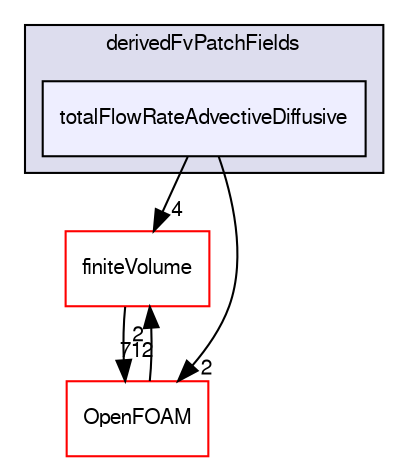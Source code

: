 digraph "src/turbulenceModels/compressible/turbulenceModel/derivedFvPatchFields/totalFlowRateAdvectiveDiffusive" {
  bgcolor=transparent;
  compound=true
  node [ fontsize="10", fontname="FreeSans"];
  edge [ labelfontsize="10", labelfontname="FreeSans"];
  subgraph clusterdir_8f6aa822d17729831179b3b352be3d81 {
    graph [ bgcolor="#ddddee", pencolor="black", label="derivedFvPatchFields" fontname="FreeSans", fontsize="10", URL="dir_8f6aa822d17729831179b3b352be3d81.html"]
  dir_f463c609a18951bffe606442b53a0356 [shape=box, label="totalFlowRateAdvectiveDiffusive", style="filled", fillcolor="#eeeeff", pencolor="black", URL="dir_f463c609a18951bffe606442b53a0356.html"];
  }
  dir_9bd15774b555cf7259a6fa18f99fe99b [shape=box label="finiteVolume" color="red" URL="dir_9bd15774b555cf7259a6fa18f99fe99b.html"];
  dir_c5473ff19b20e6ec4dfe5c310b3778a8 [shape=box label="OpenFOAM" color="red" URL="dir_c5473ff19b20e6ec4dfe5c310b3778a8.html"];
  dir_9bd15774b555cf7259a6fa18f99fe99b->dir_c5473ff19b20e6ec4dfe5c310b3778a8 [headlabel="712", labeldistance=1.5 headhref="dir_000749_001732.html"];
  dir_f463c609a18951bffe606442b53a0356->dir_9bd15774b555cf7259a6fa18f99fe99b [headlabel="4", labeldistance=1.5 headhref="dir_002951_000749.html"];
  dir_f463c609a18951bffe606442b53a0356->dir_c5473ff19b20e6ec4dfe5c310b3778a8 [headlabel="2", labeldistance=1.5 headhref="dir_002951_001732.html"];
  dir_c5473ff19b20e6ec4dfe5c310b3778a8->dir_9bd15774b555cf7259a6fa18f99fe99b [headlabel="2", labeldistance=1.5 headhref="dir_001732_000749.html"];
}
